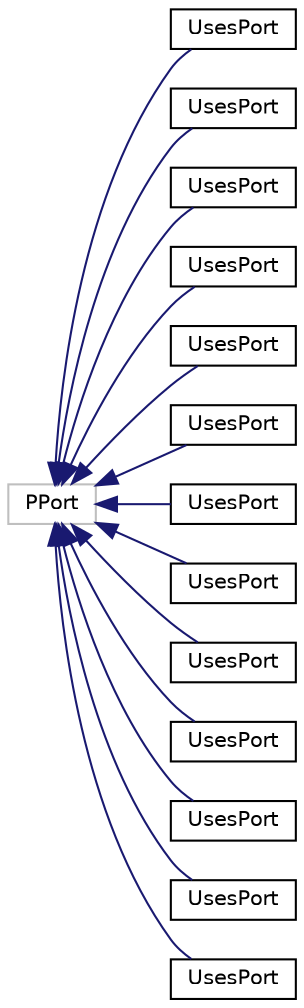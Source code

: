 digraph "Graphical Class Hierarchy"
{
 // INTERACTIVE_SVG=YES
  edge [fontname="Helvetica",fontsize="10",labelfontname="Helvetica",labelfontsize="10"];
  node [fontname="Helvetica",fontsize="10",shape=record];
  rankdir="LR";
  Node1 [label="PPort",height=0.2,width=0.4,color="grey75", fillcolor="white", style="filled"];
  Node1 -> Node2 [dir="back",color="midnightblue",fontsize="10",style="solid",fontname="Helvetica"];
  Node2 [label="UsesPort",height=0.2,width=0.4,color="black", fillcolor="white", style="filled",URL="$class_complex_double_1_1_uses_port.html"];
  Node1 -> Node3 [dir="back",color="midnightblue",fontsize="10",style="solid",fontname="Helvetica"];
  Node3 [label="UsesPort",height=0.2,width=0.4,color="black", fillcolor="white", style="filled",URL="$class_complex_float_1_1_uses_port.html"];
  Node1 -> Node4 [dir="back",color="midnightblue",fontsize="10",style="solid",fontname="Helvetica"];
  Node4 [label="UsesPort",height=0.2,width=0.4,color="black", fillcolor="white", style="filled",URL="$class_complex_long_1_1_uses_port.html"];
  Node1 -> Node5 [dir="back",color="midnightblue",fontsize="10",style="solid",fontname="Helvetica"];
  Node5 [label="UsesPort",height=0.2,width=0.4,color="black", fillcolor="white", style="filled",URL="$class_complex_octet_1_1_uses_port.html"];
  Node1 -> Node6 [dir="back",color="midnightblue",fontsize="10",style="solid",fontname="Helvetica"];
  Node6 [label="UsesPort",height=0.2,width=0.4,color="black", fillcolor="white", style="filled",URL="$class_complex_short_1_1_uses_port.html"];
  Node1 -> Node7 [dir="back",color="midnightblue",fontsize="10",style="solid",fontname="Helvetica"];
  Node7 [label="UsesPort",height=0.2,width=0.4,color="black", fillcolor="white", style="filled",URL="$class_m_h_a_l___p_f_1_1_uses_port.html"];
  Node1 -> Node8 [dir="back",color="midnightblue",fontsize="10",style="solid",fontname="Helvetica"];
  Node8 [label="UsesPort",height=0.2,width=0.4,color="black", fillcolor="white", style="filled",URL="$class_m_h_a_l___w_f_1_1_uses_port.html"];
  Node1 -> Node9 [dir="back",color="midnightblue",fontsize="10",style="solid",fontname="Helvetica"];
  Node9 [label="UsesPort",height=0.2,width=0.4,color="black", fillcolor="white", style="filled",URL="$class_real_double_1_1_uses_port.html"];
  Node1 -> Node10 [dir="back",color="midnightblue",fontsize="10",style="solid",fontname="Helvetica"];
  Node10 [label="UsesPort",height=0.2,width=0.4,color="black", fillcolor="white", style="filled",URL="$class_real_float_1_1_uses_port.html"];
  Node1 -> Node11 [dir="back",color="midnightblue",fontsize="10",style="solid",fontname="Helvetica"];
  Node11 [label="UsesPort",height=0.2,width=0.4,color="black", fillcolor="white", style="filled",URL="$class_real_long_1_1_uses_port.html"];
  Node1 -> Node12 [dir="back",color="midnightblue",fontsize="10",style="solid",fontname="Helvetica"];
  Node12 [label="UsesPort",height=0.2,width=0.4,color="black", fillcolor="white", style="filled",URL="$class_real_octet_1_1_uses_port.html"];
  Node1 -> Node13 [dir="back",color="midnightblue",fontsize="10",style="solid",fontname="Helvetica"];
  Node13 [label="UsesPort",height=0.2,width=0.4,color="black", fillcolor="white", style="filled",URL="$class_real_short_1_1_uses_port.html"];
  Node1 -> Node14 [dir="back",color="midnightblue",fontsize="10",style="solid",fontname="Helvetica"];
  Node14 [label="UsesPort",height=0.2,width=0.4,color="black", fillcolor="white", style="filled",URL="$class_resource_1_1_uses_port.html"];
}
